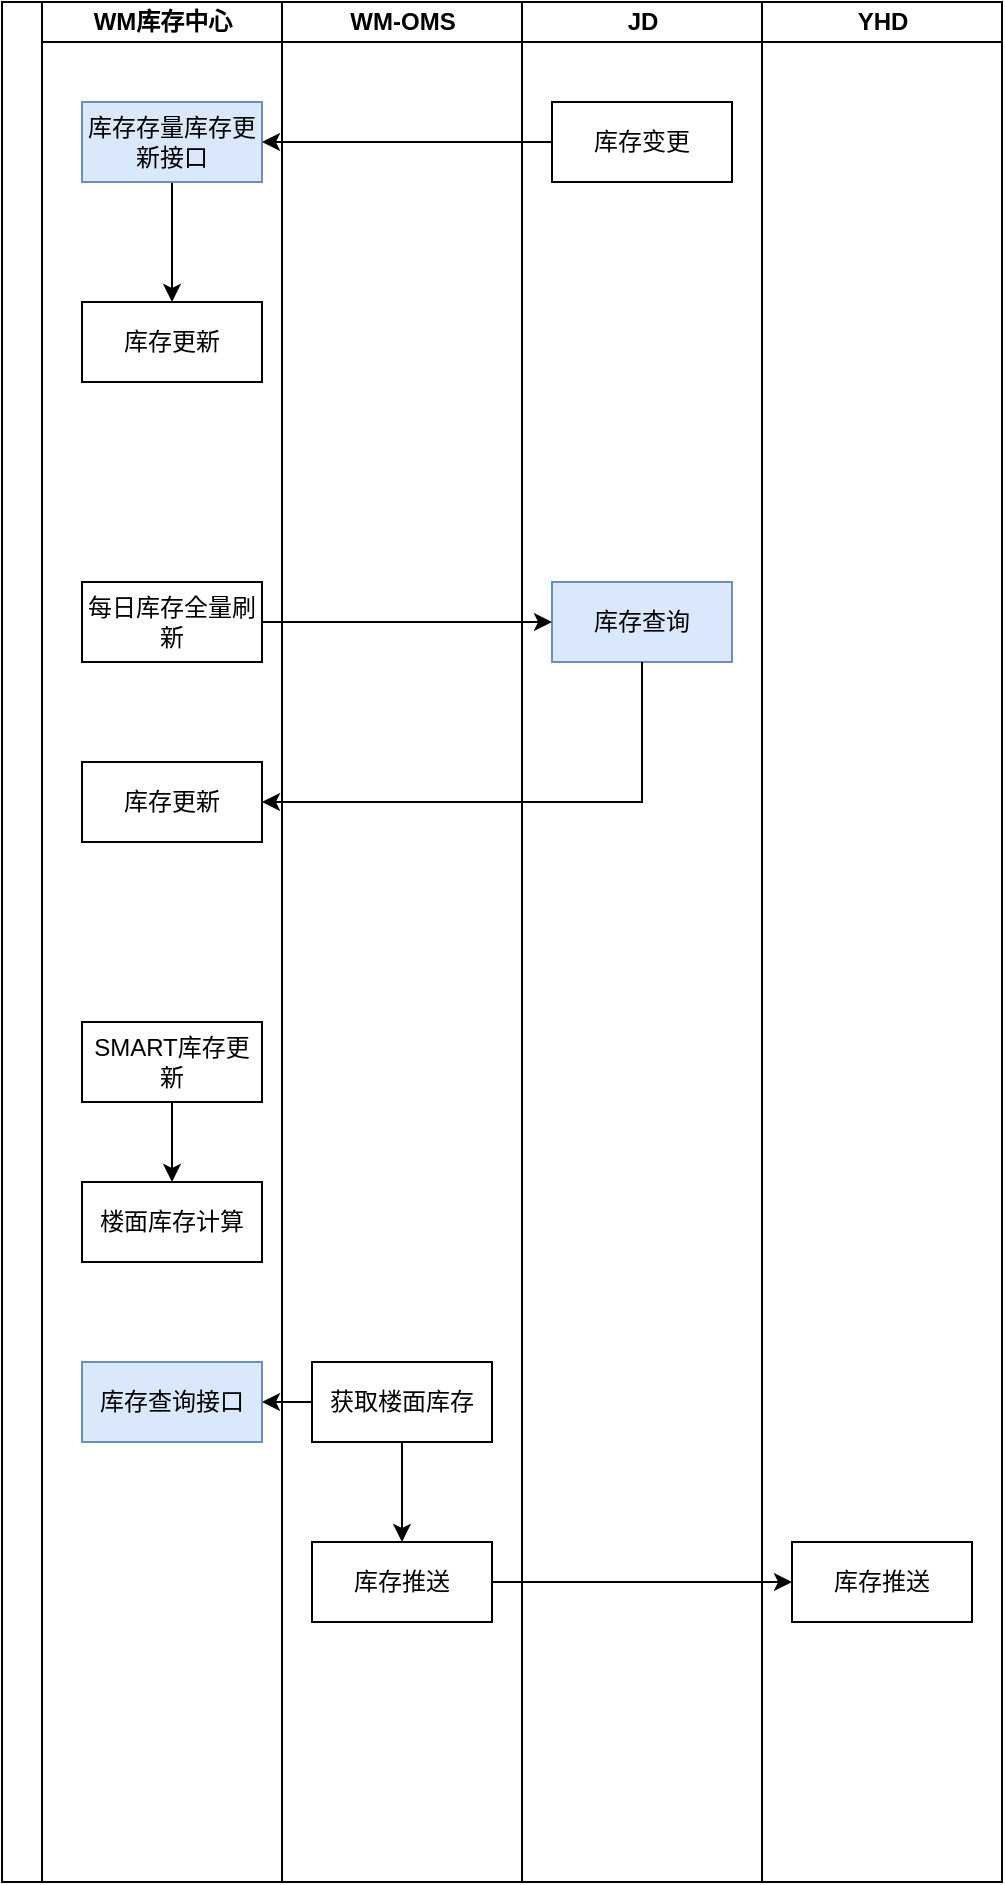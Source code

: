 <mxfile version="10.6.7" type="github"><diagram id="JfFPk3Ors6n7Ikgv6abh" name="Page-1"><mxGraphModel dx="1394" dy="755" grid="1" gridSize="10" guides="1" tooltips="1" connect="1" arrows="1" fold="1" page="1" pageScale="1" pageWidth="827" pageHeight="1169" math="0" shadow="0"><root><mxCell id="0"/><mxCell id="1" parent="0"/><mxCell id="6VsmMRr3TEZcmBtuSiL4-16" value="" style="swimlane;html=1;childLayout=stackLayout;resizeParent=1;resizeParentMax=0;startSize=20;horizontal=0;horizontalStack=1;" vertex="1" parent="1"><mxGeometry x="30" y="410" width="380" height="940" as="geometry"/></mxCell><mxCell id="6VsmMRr3TEZcmBtuSiL4-17" value="WM库存中心" style="swimlane;html=1;startSize=20;" vertex="1" parent="6VsmMRr3TEZcmBtuSiL4-16"><mxGeometry x="20" width="120" height="940" as="geometry"/></mxCell><mxCell id="6VsmMRr3TEZcmBtuSiL4-83" style="edgeStyle=orthogonalEdgeStyle;rounded=0;orthogonalLoop=1;jettySize=auto;html=1;entryX=0.5;entryY=0;entryDx=0;entryDy=0;" edge="1" parent="6VsmMRr3TEZcmBtuSiL4-17" source="6VsmMRr3TEZcmBtuSiL4-80" target="6VsmMRr3TEZcmBtuSiL4-82"><mxGeometry relative="1" as="geometry"/></mxCell><mxCell id="6VsmMRr3TEZcmBtuSiL4-80" value="库存存量库存更新接口" style="rounded=0;whiteSpace=wrap;html=1;fillColor=#dae8fc;strokeColor=#6c8ebf;" vertex="1" parent="6VsmMRr3TEZcmBtuSiL4-17"><mxGeometry x="20" y="50" width="90" height="40" as="geometry"/></mxCell><mxCell id="6VsmMRr3TEZcmBtuSiL4-82" value="库存更新" style="rounded=0;whiteSpace=wrap;html=1;" vertex="1" parent="6VsmMRr3TEZcmBtuSiL4-17"><mxGeometry x="20" y="150" width="90" height="40" as="geometry"/></mxCell><mxCell id="6VsmMRr3TEZcmBtuSiL4-86" style="edgeStyle=orthogonalEdgeStyle;rounded=0;orthogonalLoop=1;jettySize=auto;html=1;entryX=0.5;entryY=0;entryDx=0;entryDy=0;" edge="1" parent="6VsmMRr3TEZcmBtuSiL4-17" source="6VsmMRr3TEZcmBtuSiL4-84" target="6VsmMRr3TEZcmBtuSiL4-85"><mxGeometry relative="1" as="geometry"/></mxCell><mxCell id="6VsmMRr3TEZcmBtuSiL4-84" value="SMART库存更新" style="rounded=0;whiteSpace=wrap;html=1;" vertex="1" parent="6VsmMRr3TEZcmBtuSiL4-17"><mxGeometry x="20" y="510" width="90" height="40" as="geometry"/></mxCell><mxCell id="6VsmMRr3TEZcmBtuSiL4-85" value="楼面库存计算" style="rounded=0;whiteSpace=wrap;html=1;" vertex="1" parent="6VsmMRr3TEZcmBtuSiL4-17"><mxGeometry x="20" y="590" width="90" height="40" as="geometry"/></mxCell><mxCell id="6VsmMRr3TEZcmBtuSiL4-88" value="库存查询接口" style="rounded=0;whiteSpace=wrap;html=1;fillColor=#dae8fc;strokeColor=#6c8ebf;" vertex="1" parent="6VsmMRr3TEZcmBtuSiL4-17"><mxGeometry x="20" y="680" width="90" height="40" as="geometry"/></mxCell><mxCell id="6VsmMRr3TEZcmBtuSiL4-96" value="每日库存全量刷新" style="rounded=0;whiteSpace=wrap;html=1;" vertex="1" parent="6VsmMRr3TEZcmBtuSiL4-17"><mxGeometry x="20" y="290" width="90" height="40" as="geometry"/></mxCell><mxCell id="6VsmMRr3TEZcmBtuSiL4-99" value="库存更新" style="rounded=0;whiteSpace=wrap;html=1;" vertex="1" parent="6VsmMRr3TEZcmBtuSiL4-17"><mxGeometry x="20" y="380" width="90" height="40" as="geometry"/></mxCell><mxCell id="6VsmMRr3TEZcmBtuSiL4-91" style="edgeStyle=orthogonalEdgeStyle;rounded=0;orthogonalLoop=1;jettySize=auto;html=1;entryX=1;entryY=0.5;entryDx=0;entryDy=0;" edge="1" parent="6VsmMRr3TEZcmBtuSiL4-16" source="6VsmMRr3TEZcmBtuSiL4-90" target="6VsmMRr3TEZcmBtuSiL4-88"><mxGeometry relative="1" as="geometry"/></mxCell><mxCell id="6VsmMRr3TEZcmBtuSiL4-28" value="WM-OMS" style="swimlane;html=1;startSize=20;" vertex="1" parent="6VsmMRr3TEZcmBtuSiL4-16"><mxGeometry x="140" width="120" height="940" as="geometry"/></mxCell><mxCell id="6VsmMRr3TEZcmBtuSiL4-93" style="edgeStyle=orthogonalEdgeStyle;rounded=0;orthogonalLoop=1;jettySize=auto;html=1;entryX=0.5;entryY=0;entryDx=0;entryDy=0;" edge="1" parent="6VsmMRr3TEZcmBtuSiL4-28" source="6VsmMRr3TEZcmBtuSiL4-90" target="6VsmMRr3TEZcmBtuSiL4-92"><mxGeometry relative="1" as="geometry"/></mxCell><mxCell id="6VsmMRr3TEZcmBtuSiL4-90" value="获取楼面库存" style="rounded=0;whiteSpace=wrap;html=1;" vertex="1" parent="6VsmMRr3TEZcmBtuSiL4-28"><mxGeometry x="15" y="680" width="90" height="40" as="geometry"/></mxCell><mxCell id="6VsmMRr3TEZcmBtuSiL4-92" value="库存推送" style="rounded=0;whiteSpace=wrap;html=1;" vertex="1" parent="6VsmMRr3TEZcmBtuSiL4-28"><mxGeometry x="15" y="770" width="90" height="40" as="geometry"/></mxCell><mxCell id="6VsmMRr3TEZcmBtuSiL4-46" value="JD" style="swimlane;html=1;startSize=20;" vertex="1" parent="6VsmMRr3TEZcmBtuSiL4-16"><mxGeometry x="260" width="120" height="940" as="geometry"/></mxCell><mxCell id="6VsmMRr3TEZcmBtuSiL4-79" value="库存变更" style="rounded=0;whiteSpace=wrap;html=1;" vertex="1" parent="6VsmMRr3TEZcmBtuSiL4-46"><mxGeometry x="15" y="50" width="90" height="40" as="geometry"/></mxCell><mxCell id="6VsmMRr3TEZcmBtuSiL4-97" value="库存查询" style="rounded=0;whiteSpace=wrap;html=1;fillColor=#dae8fc;strokeColor=#6c8ebf;" vertex="1" parent="6VsmMRr3TEZcmBtuSiL4-46"><mxGeometry x="15" y="290" width="90" height="40" as="geometry"/></mxCell><mxCell id="6VsmMRr3TEZcmBtuSiL4-81" style="edgeStyle=orthogonalEdgeStyle;rounded=0;orthogonalLoop=1;jettySize=auto;html=1;" edge="1" parent="6VsmMRr3TEZcmBtuSiL4-16" source="6VsmMRr3TEZcmBtuSiL4-79" target="6VsmMRr3TEZcmBtuSiL4-80"><mxGeometry relative="1" as="geometry"/></mxCell><mxCell id="6VsmMRr3TEZcmBtuSiL4-98" style="edgeStyle=orthogonalEdgeStyle;rounded=0;orthogonalLoop=1;jettySize=auto;html=1;entryX=0;entryY=0.5;entryDx=0;entryDy=0;" edge="1" parent="6VsmMRr3TEZcmBtuSiL4-16" source="6VsmMRr3TEZcmBtuSiL4-96" target="6VsmMRr3TEZcmBtuSiL4-97"><mxGeometry relative="1" as="geometry"/></mxCell><mxCell id="6VsmMRr3TEZcmBtuSiL4-100" style="edgeStyle=orthogonalEdgeStyle;rounded=0;orthogonalLoop=1;jettySize=auto;html=1;entryX=1;entryY=0.5;entryDx=0;entryDy=0;" edge="1" parent="6VsmMRr3TEZcmBtuSiL4-16" source="6VsmMRr3TEZcmBtuSiL4-97" target="6VsmMRr3TEZcmBtuSiL4-99"><mxGeometry relative="1" as="geometry"><Array as="points"><mxPoint x="320" y="400"/></Array></mxGeometry></mxCell><mxCell id="6VsmMRr3TEZcmBtuSiL4-78" value="YHD" style="swimlane;html=1;startSize=20;" vertex="1" parent="1"><mxGeometry x="410" y="410" width="120" height="940" as="geometry"/></mxCell><mxCell id="6VsmMRr3TEZcmBtuSiL4-94" value="库存推送" style="rounded=0;whiteSpace=wrap;html=1;" vertex="1" parent="6VsmMRr3TEZcmBtuSiL4-78"><mxGeometry x="15" y="770" width="90" height="40" as="geometry"/></mxCell><mxCell id="6VsmMRr3TEZcmBtuSiL4-95" style="edgeStyle=orthogonalEdgeStyle;rounded=0;orthogonalLoop=1;jettySize=auto;html=1;entryX=0;entryY=0.5;entryDx=0;entryDy=0;" edge="1" parent="1" source="6VsmMRr3TEZcmBtuSiL4-92" target="6VsmMRr3TEZcmBtuSiL4-94"><mxGeometry relative="1" as="geometry"/></mxCell></root></mxGraphModel></diagram></mxfile>